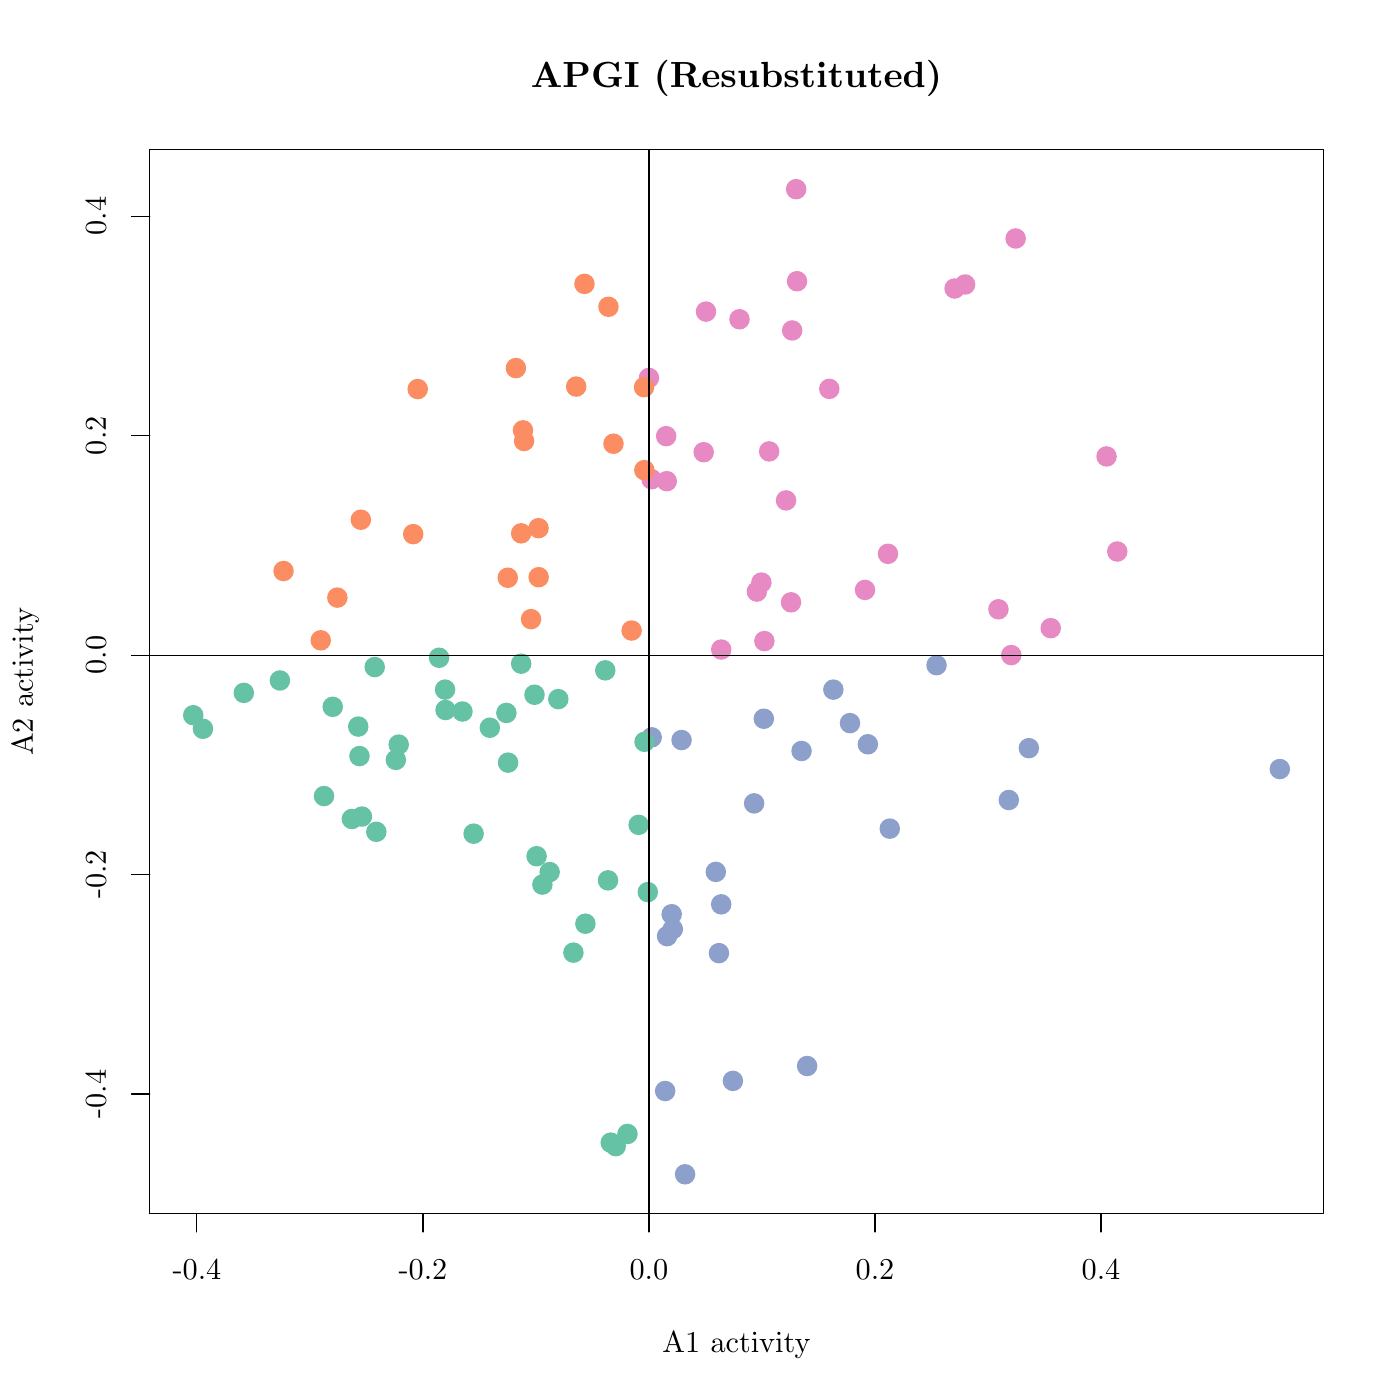% Created by tikzDevice version 0.8.1 on 2015-02-03 06:38:07
% !TEX encoding = UTF-8 Unicode
\documentclass[11pt]{memoir}
\nonstopmode

\usepackage{tikz}

\usepackage[active,tightpage,psfixbb]{preview}

\PreviewEnvironment{pgfpicture}

\setlength\PreviewBorder{0pt}

\usepackage{amsmath}
\newcommand{\SweaveOpts}[1]{}  % do not interfere with LaTeX
\newcommand{\SweaveInput}[1]{} % because they are not real TeX commands
\newcommand{\Sexpr}[1]{}       % will only be parsed by R


\usepackage{geometry}
\usepackage{amsmath}
\usepackage{lscape}
\geometry{verbose,tmargin=2.5cm,bmargin=2.5cm,lmargin=2.5cm,rmargin=2.5cm}


\begin{document}

\begin{tikzpicture}[x=1pt,y=1pt]
\definecolor{fillColor}{RGB}{255,255,255}
\path[use as bounding box,fill=fillColor,fill opacity=0.00] (0,0) rectangle (505.89,505.89);
\begin{scope}
\path[clip] ( 54.12, 67.32) rectangle (478.17,451.77);
\definecolor{fillColor}{RGB}{141,160,203}

\path[fill=fillColor] (462.46,227.99) circle (  3.71);

\path[fill=fillColor] (338.41,265.52) circle (  3.71);

\path[fill=fillColor] (240.35,111.65) circle (  3.71);
\definecolor{fillColor}{RGB}{102,194,165}

\path[fill=fillColor] (143.04,231.30) circle (  3.71);

\path[fill=fillColor] (171.14,204.64) circle (  3.71);
\definecolor{fillColor}{RGB}{252,141,98}

\path[fill=fillColor] (219.87,395.03) circle (  3.71);
\definecolor{fillColor}{RGB}{231,138,195}

\path[fill=fillColor] (240.93,332.01) circle (  3.71);
\definecolor{fillColor}{RGB}{102,194,165}

\path[fill=fillColor] (195.99,186.24) circle (  3.71);
\definecolor{fillColor}{RGB}{231,138,195}

\path[fill=fillColor] (360.78,285.73) circle (  3.71);
\definecolor{fillColor}{RGB}{141,160,203}

\path[fill=fillColor] (301.13,256.69) circle (  3.71);
\definecolor{fillColor}{RGB}{231,138,195}

\path[fill=fillColor] (275.12,295.38) circle (  3.71);

\path[fill=fillColor] (254.28,342.48) circle (  3.71);
\definecolor{fillColor}{RGB}{252,141,98}

\path[fill=fillColor] (183.48,297.12) circle (  3.71);
\definecolor{fillColor}{RGB}{231,138,195}

\path[fill=fillColor] (260.61,271.18) circle (  3.71);

\path[fill=fillColor] (273.48,292.12) circle (  3.71);

\path[fill=fillColor] (288.00,404.27) circle (  3.71);
\definecolor{fillColor}{RGB}{102,194,165}

\path[fill=fillColor] (201.74,253.25) circle (  3.71);

\path[fill=fillColor] (158.66,268.21) circle (  3.71);
\definecolor{fillColor}{RGB}{231,138,195}

\path[fill=fillColor] (365.42,269.17) circle (  3.71);

\path[fill=fillColor] (235.45,332.71) circle (  3.71);
\definecolor{fillColor}{RGB}{252,141,98}

\path[fill=fillColor] (208.21,366.20) circle (  3.71);

\path[fill=fillColor] (232.82,336.01) circle (  3.71);
\definecolor{fillColor}{RGB}{102,194,165}

\path[fill=fillColor] (160.99,249.33) circle (  3.71);
\definecolor{fillColor}{RGB}{141,160,203}

\path[fill=fillColor] (313.60,236.94) circle (  3.71);

\path[fill=fillColor] (307.14,244.59) circle (  3.71);
\definecolor{fillColor}{RGB}{252,141,98}

\path[fill=fillColor] (115.90,274.51) circle (  3.71);
\definecolor{fillColor}{RGB}{231,138,195}

\path[fill=fillColor] (379.68,278.90) circle (  3.71);
\definecolor{fillColor}{RGB}{141,160,203}

\path[fill=fillColor] (371.77,235.54) circle (  3.71);
\definecolor{fillColor}{RGB}{231,138,195}

\path[fill=fillColor] (367.00,419.71) circle (  3.71);
\definecolor{fillColor}{RGB}{141,160,203}

\path[fill=fillColor] (246.28,238.47) circle (  3.71);
\definecolor{fillColor}{RGB}{231,138,195}

\path[fill=fillColor] (234.50,369.32) circle (  3.71);
\definecolor{fillColor}{RGB}{102,194,165}

\path[fill=fillColor] (129.45,243.34) circle (  3.71);
\definecolor{fillColor}{RGB}{231,138,195}

\path[fill=fillColor] (285.83,288.24) circle (  3.71);

\path[fill=fillColor] (299.66,365.37) circle (  3.71);
\definecolor{fillColor}{RGB}{102,194,165}

\path[fill=fillColor] (222.50, 91.73) circle (  3.71);
\definecolor{fillColor}{RGB}{252,141,98}

\path[fill=fillColor] (191.89,282.16) circle (  3.71);
\definecolor{fillColor}{RGB}{102,194,165}

\path[fill=fillColor] (129.89,232.68) circle (  3.71);
\definecolor{fillColor}{RGB}{252,141,98}

\path[fill=fillColor] (228.23,278.04) circle (  3.71);
\definecolor{fillColor}{RGB}{231,138,195}

\path[fill=fillColor] (255.11,393.29) circle (  3.71);
\definecolor{fillColor}{RGB}{102,194,165}

\path[fill=fillColor] (130.77,210.83) circle (  3.71);
\definecolor{fillColor}{RGB}{231,138,195}

\path[fill=fillColor] (267.21,390.52) circle (  3.71);
\definecolor{fillColor}{RGB}{252,141,98}

\path[fill=fillColor] (121.90,289.94) circle (  3.71);
\definecolor{fillColor}{RGB}{231,138,195}

\path[fill=fillColor] (348.74,403.08) circle (  3.71);
\definecolor{fillColor}{RGB}{141,160,203}

\path[fill=fillColor] (235.49,239.45) circle (  3.71);
\definecolor{fillColor}{RGB}{252,141,98}

\path[fill=fillColor] (221.68,345.55) circle (  3.71);
\definecolor{fillColor}{RGB}{231,138,195}

\path[fill=fillColor] (286.25,386.47) circle (  3.71);
\definecolor{fillColor}{RGB}{102,194,165}

\path[fill=fillColor] (226.73, 96.13) circle (  3.71);
\definecolor{fillColor}{RGB}{252,141,98}

\path[fill=fillColor] (186.42,372.88) circle (  3.71);
\definecolor{fillColor}{RGB}{141,160,203}

\path[fill=fillColor] (364.53,216.80) circle (  3.71);

\path[fill=fillColor] (243.12,170.15) circle (  3.71);
\definecolor{fillColor}{RGB}{231,138,195}

\path[fill=fillColor] (240.72,348.28) circle (  3.71);
\definecolor{fillColor}{RGB}{141,160,203}

\path[fill=fillColor] (291.65,120.69) circle (  3.71);
\definecolor{fillColor}{RGB}{252,141,98}

\path[fill=fillColor] (232.72,365.98) circle (  3.71);
\definecolor{fillColor}{RGB}{102,194,165}

\path[fill=fillColor] (219.71,187.77) circle (  3.71);
\definecolor{fillColor}{RGB}{231,138,195}

\path[fill=fillColor] (344.94,401.63) circle (  3.71);
\definecolor{fillColor}{RGB}{252,141,98}

\path[fill=fillColor] (188.98,350.39) circle (  3.71);

\path[fill=fillColor] (211.19,403.31) circle (  3.71);
\definecolor{fillColor}{RGB}{141,160,203}

\path[fill=fillColor] (272.50,215.59) circle (  3.71);
\definecolor{fillColor}{RGB}{231,138,195}

\path[fill=fillColor] (312.57,292.72) circle (  3.71);

\path[fill=fillColor] (320.87,305.77) circle (  3.71);
\definecolor{fillColor}{RGB}{252,141,98}

\path[fill=fillColor] (149.31,312.88) circle (  3.71);
\definecolor{fillColor}{RGB}{231,138,195}

\path[fill=fillColor] (276.21,274.23) circle (  3.71);
\definecolor{fillColor}{RGB}{102,194,165}

\path[fill=fillColor] (120.23,250.48) circle (  3.71);
\definecolor{fillColor}{RGB}{231,138,195}

\path[fill=fillColor] (277.93,342.77) circle (  3.71);
\definecolor{fillColor}{RGB}{102,194,165}

\path[fill=fillColor] (177.00,242.92) circle (  3.71);

\path[fill=fillColor] ( 69.83,247.44) circle (  3.71);

\path[fill=fillColor] (220.69, 92.99) circle (  3.71);

\path[fill=fillColor] (234.08,183.53) circle (  3.71);

\path[fill=fillColor] (211.53,172.11) circle (  3.71);

\path[fill=fillColor] (144.07,236.83) circle (  3.71);

\path[fill=fillColor] (193.14,254.84) circle (  3.71);
\definecolor{fillColor}{RGB}{252,141,98}

\path[fill=fillColor] (150.94,365.30) circle (  3.71);
\definecolor{fillColor}{RGB}{102,194,165}

\path[fill=fillColor] (160.82,256.70) circle (  3.71);
\definecolor{fillColor}{RGB}{141,160,203}

\path[fill=fillColor] (260.60,179.11) circle (  3.71);
\definecolor{fillColor}{RGB}{102,194,165}

\path[fill=fillColor] (198.62,190.76) circle (  3.71);

\path[fill=fillColor] (101.14,260.00) circle (  3.71);

\path[fill=fillColor] (117.08,218.23) circle (  3.71);
\definecolor{fillColor}{RGB}{141,160,203}

\path[fill=fillColor] (241.04,167.61) circle (  3.71);
\definecolor{fillColor}{RGB}{102,194,165}

\path[fill=fillColor] (193.90,196.49) circle (  3.71);

\path[fill=fillColor] (232.91,237.83) circle (  3.71);
\definecolor{fillColor}{RGB}{231,138,195}

\path[fill=fillColor] (284.03,325.06) circle (  3.71);
\definecolor{fillColor}{RGB}{102,194,165}

\path[fill=fillColor] (167.11,248.78) circle (  3.71);
\definecolor{fillColor}{RGB}{231,138,195}

\path[fill=fillColor] (287.69,437.53) circle (  3.71);
\definecolor{fillColor}{RGB}{141,160,203}

\path[fill=fillColor] (258.65,190.83) circle (  3.71);
\definecolor{fillColor}{RGB}{102,194,165}

\path[fill=fillColor] (135.98,205.31) circle (  3.71);
\definecolor{fillColor}{RGB}{141,160,203}

\path[fill=fillColor] (264.83,115.31) circle (  3.71);
\definecolor{fillColor}{RGB}{102,194,165}

\path[fill=fillColor] (188.32,266.07) circle (  3.71);
\definecolor{fillColor}{RGB}{252,141,98}

\path[fill=fillColor] (194.64,297.32) circle (  3.71);
\definecolor{fillColor}{RGB}{141,160,203}

\path[fill=fillColor] (289.63,234.52) circle (  3.71);
\definecolor{fillColor}{RGB}{102,194,165}

\path[fill=fillColor] (127.15,209.95) circle (  3.71);
\definecolor{fillColor}{RGB}{231,138,195}

\path[fill=fillColor] (399.85,340.95) circle (  3.71);
\definecolor{fillColor}{RGB}{252,141,98}

\path[fill=fillColor] (189.37,346.53) circle (  3.71);
\definecolor{fillColor}{RGB}{141,160,203}

\path[fill=fillColor] (259.79,161.47) circle (  3.71);
\definecolor{fillColor}{RGB}{102,194,165}

\path[fill=fillColor] (218.71,263.66) circle (  3.71);
\definecolor{fillColor}{RGB}{141,160,203}

\path[fill=fillColor] (276.01,246.17) circle (  3.71);
\definecolor{fillColor}{RGB}{102,194,165}

\path[fill=fillColor] (182.98,248.27) circle (  3.71);
\definecolor{fillColor}{RGB}{252,141,98}

\path[fill=fillColor] (130.39,318.08) circle (  3.71);
\definecolor{fillColor}{RGB}{102,194,165}

\path[fill=fillColor] ( 73.34,242.54) circle (  3.71);
\definecolor{fillColor}{RGB}{141,160,203}

\path[fill=fillColor] (321.51,206.45) circle (  3.71);

\path[fill=fillColor] (242.71,175.53) circle (  3.71);
\definecolor{fillColor}{RGB}{102,194,165}

\path[fill=fillColor] (207.20,161.65) circle (  3.71);
\definecolor{fillColor}{RGB}{141,160,203}

\path[fill=fillColor] (247.55, 81.56) circle (  3.71);
\definecolor{fillColor}{RGB}{252,141,98}

\path[fill=fillColor] (194.60,315.03) circle (  3.71);

\path[fill=fillColor] (102.45,299.55) circle (  3.71);
\definecolor{fillColor}{RGB}{102,194,165}

\path[fill=fillColor] ( 88.10,255.52) circle (  3.71);

\path[fill=fillColor] (135.41,264.85) circle (  3.71);
\definecolor{fillColor}{RGB}{252,141,98}

\path[fill=fillColor] (188.32,313.17) circle (  3.71);
\definecolor{fillColor}{RGB}{102,194,165}

\path[fill=fillColor] (183.59,230.31) circle (  3.71);

\path[fill=fillColor] (230.77,207.83) circle (  3.71);
\definecolor{fillColor}{RGB}{231,138,195}

\path[fill=fillColor] (403.72,306.60) circle (  3.71);
\end{scope}
\begin{scope}
\path[clip] (  0.00,  0.00) rectangle (505.89,505.89);
\definecolor{drawColor}{RGB}{0,0,0}

\path[draw=drawColor,line width= 0.4pt,line join=round,line cap=round] ( 71.16, 67.32) -- (397.85, 67.32);

\path[draw=drawColor,line width= 0.4pt,line join=round,line cap=round] ( 71.16, 67.32) -- ( 71.16, 60.72);

\path[draw=drawColor,line width= 0.4pt,line join=round,line cap=round] (152.83, 67.32) -- (152.83, 60.72);

\path[draw=drawColor,line width= 0.4pt,line join=round,line cap=round] (234.50, 67.32) -- (234.50, 60.72);

\path[draw=drawColor,line width= 0.4pt,line join=round,line cap=round] (316.18, 67.32) -- (316.18, 60.72);

\path[draw=drawColor,line width= 0.4pt,line join=round,line cap=round] (397.85, 67.32) -- (397.85, 60.72);

\node[text=drawColor,anchor=base,inner sep=0pt, outer sep=0pt, scale=  1.00] at ( 71.16, 43.56) {-0.4};

\node[text=drawColor,anchor=base,inner sep=0pt, outer sep=0pt, scale=  1.00] at (152.83, 43.56) {-0.2};

\node[text=drawColor,anchor=base,inner sep=0pt, outer sep=0pt, scale=  1.00] at (234.50, 43.56) {0.0};

\node[text=drawColor,anchor=base,inner sep=0pt, outer sep=0pt, scale=  1.00] at (316.18, 43.56) {0.2};

\node[text=drawColor,anchor=base,inner sep=0pt, outer sep=0pt, scale=  1.00] at (397.85, 43.56) {0.4};

\path[draw=drawColor,line width= 0.4pt,line join=round,line cap=round] ( 54.12,110.57) -- ( 54.12,427.78);

\path[draw=drawColor,line width= 0.4pt,line join=round,line cap=round] ( 54.12,110.57) -- ( 47.52,110.57);

\path[draw=drawColor,line width= 0.4pt,line join=round,line cap=round] ( 54.12,189.87) -- ( 47.52,189.87);

\path[draw=drawColor,line width= 0.4pt,line join=round,line cap=round] ( 54.12,269.17) -- ( 47.52,269.17);

\path[draw=drawColor,line width= 0.4pt,line join=round,line cap=round] ( 54.12,348.47) -- ( 47.52,348.47);

\path[draw=drawColor,line width= 0.4pt,line join=round,line cap=round] ( 54.12,427.78) -- ( 47.52,427.78);

\node[text=drawColor,rotate= 90.00,anchor=base,inner sep=0pt, outer sep=0pt, scale=  1.00] at ( 38.28,110.57) {-0.4};

\node[text=drawColor,rotate= 90.00,anchor=base,inner sep=0pt, outer sep=0pt, scale=  1.00] at ( 38.28,189.87) {-0.2};

\node[text=drawColor,rotate= 90.00,anchor=base,inner sep=0pt, outer sep=0pt, scale=  1.00] at ( 38.28,269.17) {0.0};

\node[text=drawColor,rotate= 90.00,anchor=base,inner sep=0pt, outer sep=0pt, scale=  1.00] at ( 38.28,348.47) {0.2};

\node[text=drawColor,rotate= 90.00,anchor=base,inner sep=0pt, outer sep=0pt, scale=  1.00] at ( 38.28,427.78) {0.4};

\path[draw=drawColor,line width= 0.4pt,line join=round,line cap=round] ( 54.12, 67.32) --
	(478.17, 67.32) --
	(478.17,451.77) --
	( 54.12,451.77) --
	( 54.12, 67.32);
\end{scope}
\begin{scope}
\path[clip] (  0.00,  0.00) rectangle (505.89,505.89);
\definecolor{drawColor}{RGB}{0,0,0}

\node[text=drawColor,anchor=base,inner sep=0pt, outer sep=0pt, scale=  1.20] at (266.14,474.30) {\bfseries APGI (Resubstituted)};

\node[text=drawColor,anchor=base,inner sep=0pt, outer sep=0pt, scale=  1.00] at (266.14, 17.16) {A1 activity};

\node[text=drawColor,rotate= 90.00,anchor=base,inner sep=0pt, outer sep=0pt, scale=  1.00] at ( 11.88,259.55) {A2 activity};
\end{scope}
\begin{scope}
\path[clip] ( 54.12, 67.32) rectangle (478.17,451.77);
\definecolor{drawColor}{RGB}{0,0,0}

\path[draw=drawColor,line width= 0.4pt,line join=round,line cap=round] ( 54.12,269.17) -- (478.17,269.17);

\path[draw=drawColor,line width= 0.4pt,line join=round,line cap=round] (234.50, 67.32) -- (234.50,451.77);
\end{scope}
\end{tikzpicture}

\end{document}
